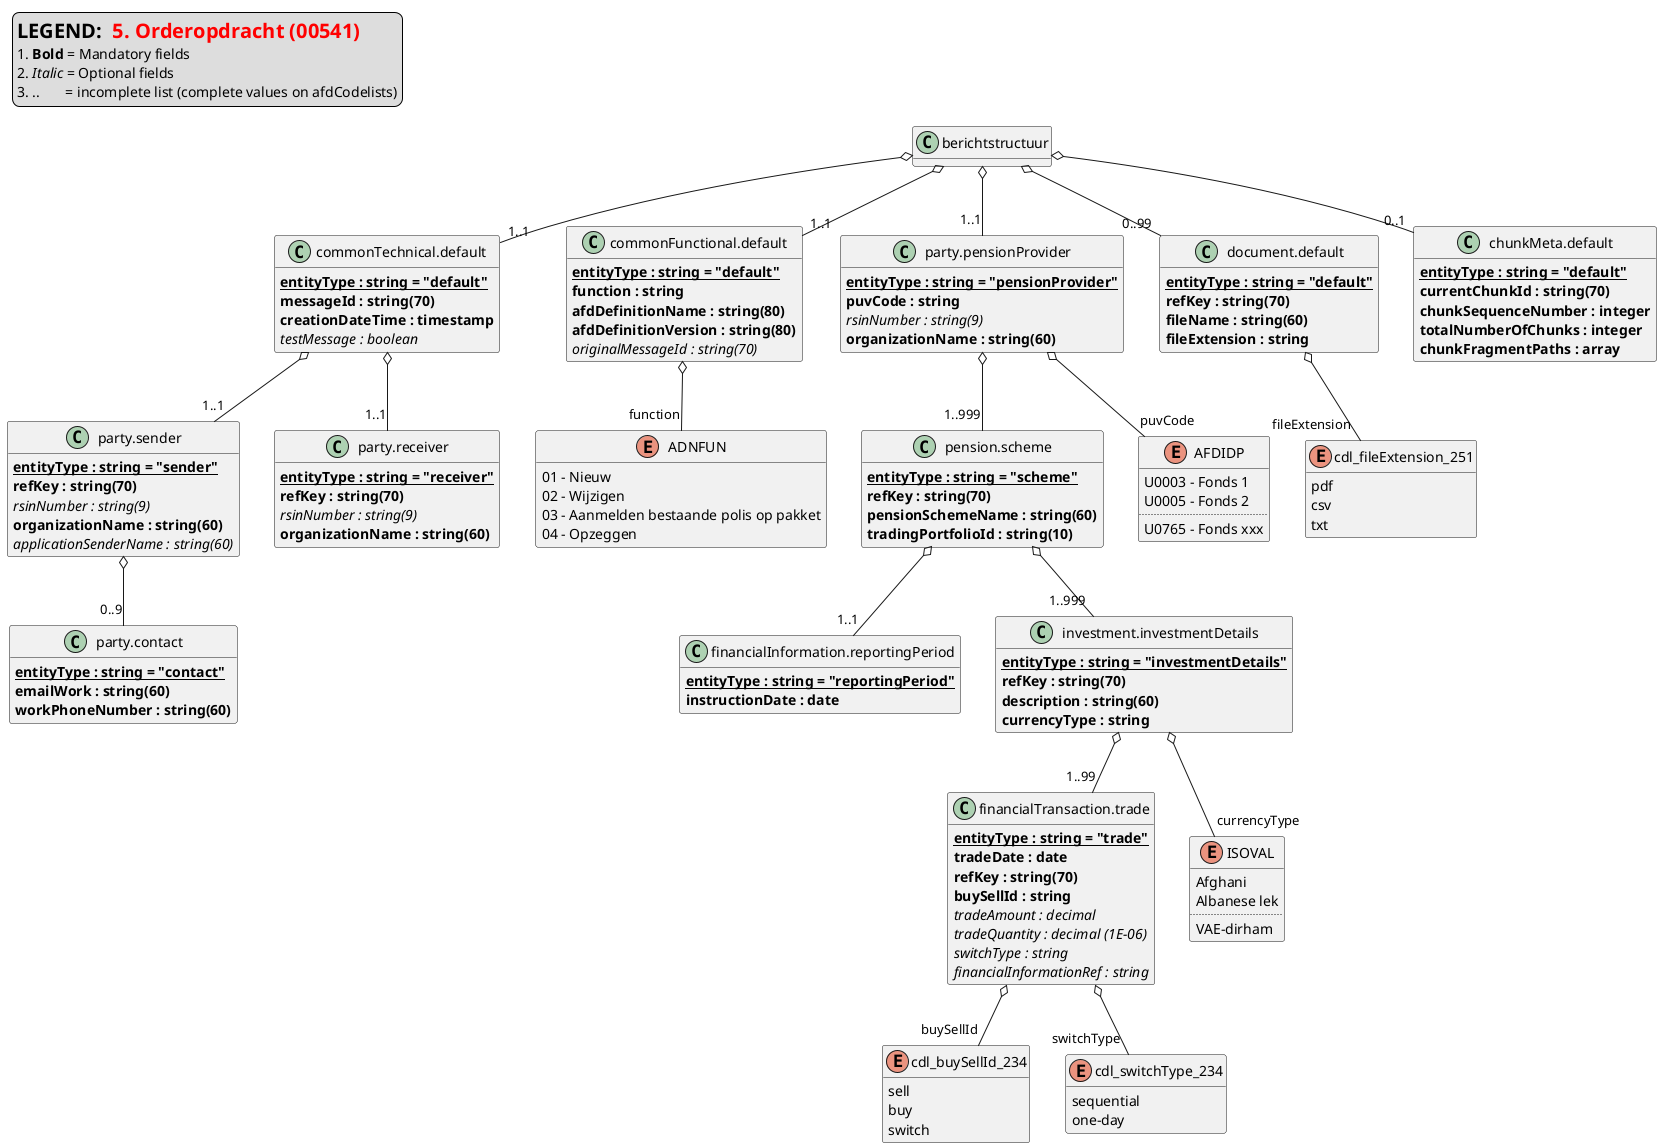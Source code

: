 @startuml
hide methods
set separator none

legend top left
<size:20><b>LEGEND: </b> <color:red><b>5. Orderopdracht (00541)</b></color></size>
1. <b>Bold</b> = Mandatory fields
2. <i>Italic</i> = Optional fields
3. ..       = incomplete list (complete values on afdCodelists)
end legend

class berichtstructuur {}

class commonTechnical.default {
    {static} **entityType : string = "default"**
    {field} **messageId : string(70)**
    {field} **creationDateTime : timestamp**
    {field} <i>testMessage : boolean</i>
}

class party.sender {
    {static} **entityType : string = "sender"**
    {field} **refKey : string(70)**
    {field} <i>rsinNumber : string(9)</i>
    {field} **organizationName : string(60)**
    {field} <i>applicationSenderName : string(60)</i>
}

class party.contact {
    {static} **entityType : string = "contact"**
    {field} **emailWork : string(60)**
    {field} **workPhoneNumber : string(60)**
}

class party.receiver {
    {static} **entityType : string = "receiver"**
    {field} **refKey : string(70)**
    {field} <i>rsinNumber : string(9)</i>
    {field} **organizationName : string(60)**
}

class commonFunctional.default {
    {static} **entityType : string = "default"**
    {field} **function : string**
    {field} **afdDefinitionName : string(80)**
    {field} **afdDefinitionVersion : string(80)**
    {field} <i>originalMessageId : string(70)</i>
}

class party.pensionProvider {
    {static} **entityType : string = "pensionProvider"**
    {field} **puvCode : string**
    {field} <i>rsinNumber : string(9)</i>
    {field} **organizationName : string(60)**
}

class pension.scheme {
    {static} **entityType : string = "scheme"**
    {field} **refKey : string(70)**
    {field} **pensionSchemeName : string(60)**
    {field} **tradingPortfolioId : string(10)**
}

class financialInformation.reportingPeriod {
    {static} **entityType : string = "reportingPeriod"**
    {field} **instructionDate : date**
}

class investment.investmentDetails {
    {static} **entityType : string = "investmentDetails"**
    {field} **refKey : string(70)**
    {field} **description : string(60)**
    {field} **currencyType : string**
}

class financialTransaction.trade {
    {static} **entityType : string = "trade"**
    {field} **tradeDate : date**
    {field} **refKey : string(70)**
    {field} **buySellId : string**
    {field} <i>tradeAmount : decimal</i>
    {field} <i>tradeQuantity : decimal (1E-06)</i>
    {field} <i>switchType : string</i>
    {field} <i>financialInformationRef : string</i>
}

class document.default {
    {static} **entityType : string = "default"**
    {field} **refKey : string(70)**
    {field} **fileName : string(60)**
    {field} **fileExtension : string**
}

class chunkMeta.default {
    {static} **entityType : string = "default"**
    {field} **currentChunkId : string(70)**
    {field} **chunkSequenceNumber : integer**
    {field} **totalNumberOfChunks : integer**
    {field} **chunkFragmentPaths : array**
}

enum ADNFUN {
    01 - Nieuw
    02 - Wijzigen
    03 - Aanmelden bestaande polis op pakket
    04 - Opzeggen
}


enum AFDIDP {
    U0003 - Fonds 1
    U0005 - Fonds 2
    ..
    U0765 - Fonds xxx
}


enum ISOVAL {
    Afghani 
    Albanese lek 
    ..
    VAE-dirham 
}


enum cdl_buySellId_234 {
    sell
    buy
    switch
}


enum cdl_fileExtension_251 {
    pdf
    csv
    txt
}


enum cdl_switchType_234 {
    sequential
    one-day
}


berichtstructuur o-- "0..1" chunkMeta.default
berichtstructuur o-- "1..1" commonFunctional.default
berichtstructuur o-- "1..1" commonTechnical.default
berichtstructuur o-- "0..99" document.default
berichtstructuur o-- "1..1" party.pensionProvider
commonTechnical.default o-- "1..1" party.receiver
commonTechnical.default o-- "1..1" party.sender
investment.investmentDetails o-- "1..99" financialTransaction.trade
party.pensionProvider o-- "1..999" pension.scheme
party.sender o-- "0..9" party.contact
pension.scheme o-- "1..1" financialInformation.reportingPeriod
pension.scheme o-- "1..999" investment.investmentDetails
commonFunctional.default o-- "function" ADNFUN
document.default o-- "fileExtension" cdl_fileExtension_251
financialTransaction.trade o-- "buySellId" cdl_buySellId_234
financialTransaction.trade o-- "switchType" cdl_switchType_234
investment.investmentDetails o-- "currencyType" ISOVAL
party.pensionProvider o-- "puvCode" AFDIDP
@enduml